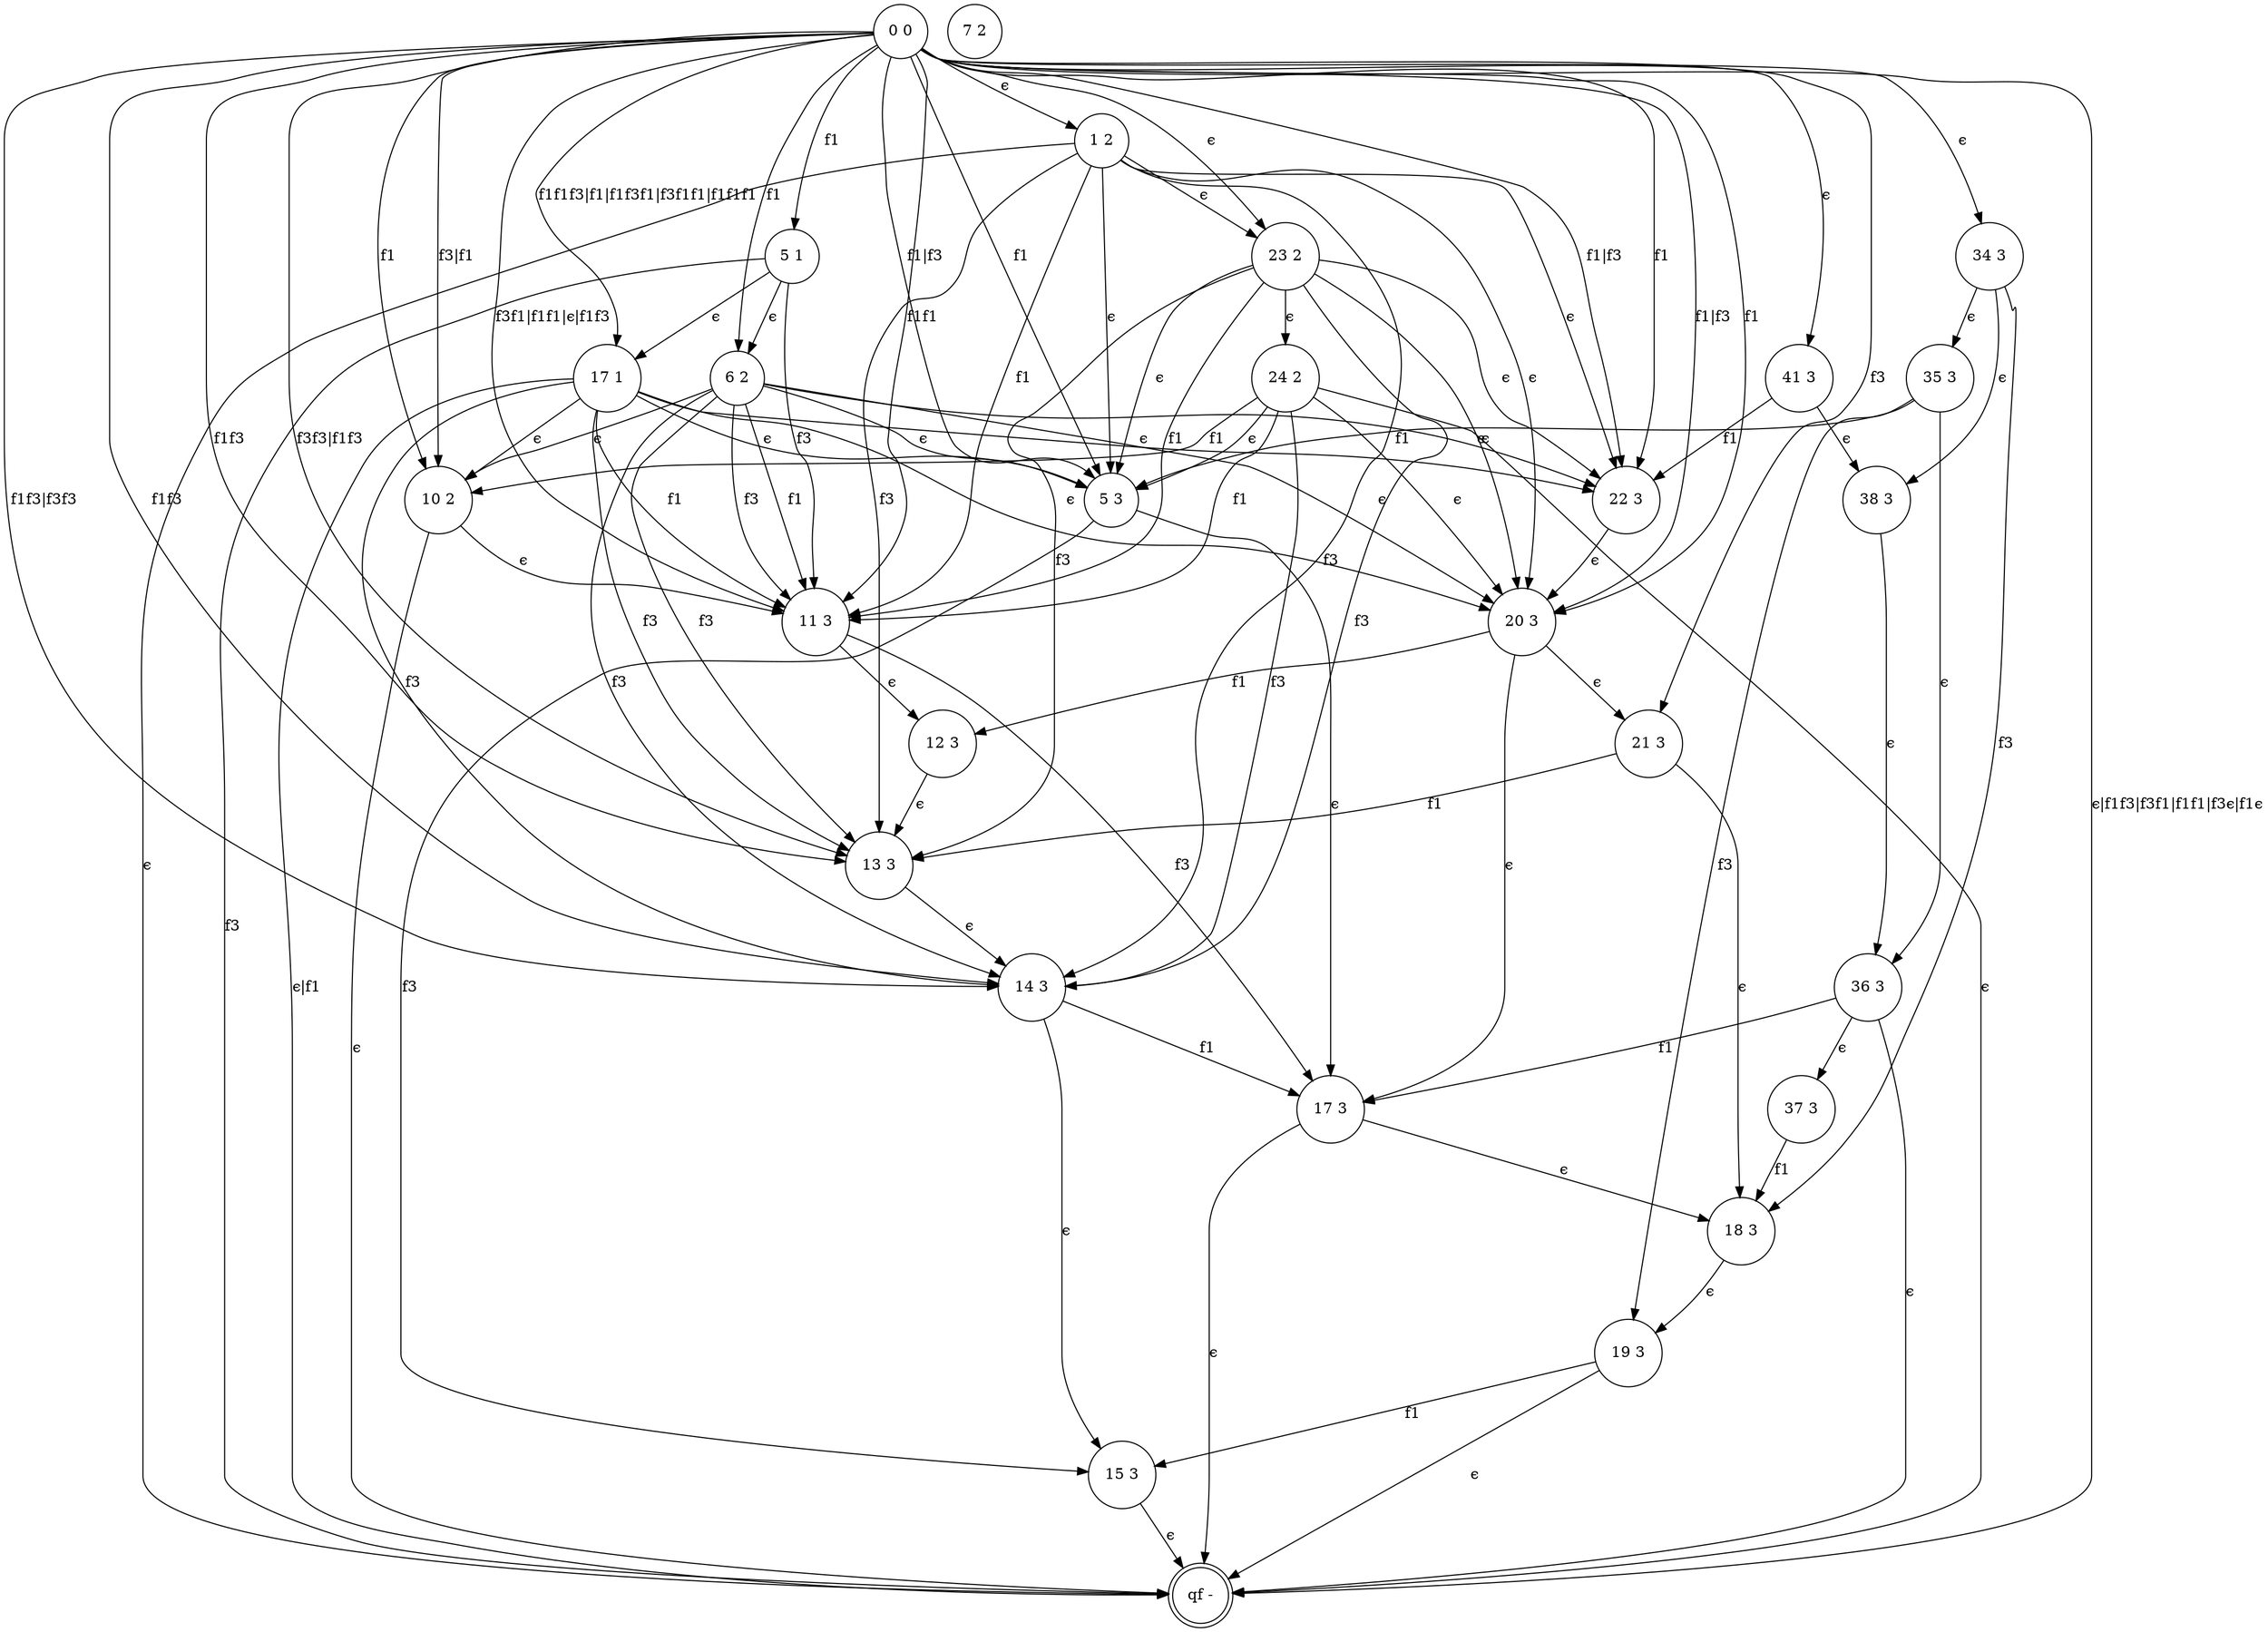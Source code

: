 digraph 66 {
	"11 3" [shape=circle]
	"12 3" [shape=circle]
	"13 3" [shape=circle]
	"14 3" [shape=circle]
	"15 3" [shape=circle]
	"17 3" [shape=circle]
	"18 3" [shape=circle]
	"19 3" [shape=circle]
	"1 2" [shape=circle]
	"5 3" [shape=circle]
	"20 3" [shape=circle]
	"21 3" [shape=circle]
	"22 3" [shape=circle]
	"23 2" [shape=circle]
	"24 2" [shape=circle]
	"10 2" [shape=circle]
	"11 3" [shape=circle]
	"6 2" [shape=circle]
	"11 3" [shape=circle]
	"34 3" [shape=circle]
	"35 3" [shape=circle]
	"36 3" [shape=circle]
	"37 3" [shape=circle]
	"38 3" [shape=circle]
	"41 3" [shape=circle]
	"5 1" [shape=circle]
	"6 2" [shape=circle]
	"17 1" [shape=circle]
	"7 2" [shape=circle]
	"11 3" [shape=circle]
	"qf -" [shape=doublecircle]
	"0 0" [shape=circle]
	"7 2" [shape=circle]
	"11 3" -> "12 3" [label="ϵ"]
	"12 3" -> "13 3" [label="ϵ"]
	"13 3" -> "14 3" [label="ϵ"]
	"14 3" -> "15 3" [label="ϵ"]
	"14 3" -> "17 3" [label=f1]
	"17 3" -> "18 3" [label="ϵ"]
	"18 3" -> "19 3" [label="ϵ"]
	"19 3" -> "15 3" [label=f1]
	"11 3" -> "17 3" [label=f3]
	"5 3" -> "17 3" [label="ϵ"]
	"5 3" -> "15 3" [label=f3]
	"20 3" -> "17 3" [label="ϵ"]
	"20 3" -> "12 3" [label=f1]
	"20 3" -> "21 3" [label="ϵ"]
	"21 3" -> "18 3" [label="ϵ"]
	"21 3" -> "13 3" [label=f1]
	"22 3" -> "20 3" [label="ϵ"]
	"1 2" -> "23 2" [label="ϵ"]
	"23 2" -> "24 2" [label="ϵ"]
	"24 2" -> "10 2" [label=f1]
	"10 2" -> "11 3" [label="ϵ"]
	"34 3" -> "35 3" [label="ϵ"]
	"35 3" -> "5 3" [label=f1]
	"35 3" -> "36 3" [label="ϵ"]
	"36 3" -> "17 3" [label=f1]
	"36 3" -> "37 3" [label="ϵ"]
	"37 3" -> "18 3" [label=f1]
	"35 3" -> "19 3" [label=f3]
	"34 3" -> "38 3" [label="ϵ"]
	"38 3" -> "36 3" [label="ϵ"]
	"34 3" -> "18 3" [label=f3]
	"41 3" -> "38 3" [label="ϵ"]
	"41 3" -> "22 3" [label=f1]
	"5 1" -> "6 2" [label="ϵ"]
	"5 1" -> "17 1" [label="ϵ"]
	"15 3" -> "qf -" [label="ϵ"]
	"17 3" -> "qf -" [label="ϵ"]
	"19 3" -> "qf -" [label="ϵ"]
	"1 2" -> "qf -" [label="ϵ"]
	"24 2" -> "qf -" [label="ϵ"]
	"10 2" -> "qf -" [label="ϵ"]
	"36 3" -> "qf -" [label="ϵ"]
	"0 0" -> "5 1" [label=f1]
	"0 0" -> "6 2" [label=f1]
	"0 0" -> "1 2" [label="ϵ"]
	"0 0" -> "34 3" [label="ϵ"]
	"0 0" -> "41 3" [label="ϵ"]
	"0 0" -> "21 3" [label=f3]
	"0 0" -> "23 2" [label="ϵ"]
	"0 0" -> "17 1" [label="f1f1f3|f1|f1f3f1|f3f1f1|f1f1f1"]
	"24 2" -> "5 3" [label="ϵ"]
	"24 2" -> "11 3" [label=f1]
	"24 2" -> "20 3" [label="ϵ"]
	"24 2" -> "14 3" [label=f3]
	"23 2" -> "22 3" [label="ϵ"]
	"23 2" -> "13 3" [label=f3]
	"23 2" -> "5 3" [label="ϵ"]
	"23 2" -> "11 3" [label=f1]
	"23 2" -> "20 3" [label="ϵ"]
	"23 2" -> "14 3" [label=f3]
	"6 2" -> "11 3" [label=f3]
	"5 1" -> "qf -" [label=f3]
	"5 1" -> "11 3" [label=f3]
	"0 0" -> "10 2" [label="f3|f1"]
	"17 1" -> "22 3" [label="ϵ"]
	"17 1" -> "13 3" [label=f3]
	"17 1" -> "5 3" [label="ϵ"]
	"17 1" -> "11 3" [label=f1]
	"17 1" -> "20 3" [label="ϵ"]
	"17 1" -> "14 3" [label=f3]
	"17 1" -> "10 2" [label="ϵ"]
	"17 1" -> "qf -" [label="ϵ|f1"]
	"1 2" -> "22 3" [label="ϵ"]
	"1 2" -> "13 3" [label=f3]
	"1 2" -> "5 3" [label="ϵ"]
	"1 2" -> "11 3" [label=f1]
	"1 2" -> "20 3" [label="ϵ"]
	"1 2" -> "14 3" [label=f3]
	"0 0" -> "qf -" [label="ϵ|f1f3|f3f1|f1f1|f3ϵ|f1ϵ"]
	"0 0" -> "22 3" [label="f1|f3"]
	"0 0" -> "13 3" [label="f3f3|f1f3"]
	"0 0" -> "11 3" [label="f3f1|f1f1|ϵ|f1f3"]
	"0 0" -> "5 3" [label="f1|f3"]
	"0 0" -> "14 3" [label="f1f3|f3f3"]
	"0 0" -> "20 3" [label="f1|f3"]
	"6 2" -> "22 3" [label="ϵ"]
	"6 2" -> "13 3" [label=f3]
	"6 2" -> "5 3" [label="ϵ"]
	"6 2" -> "11 3" [label=f1]
	"6 2" -> "20 3" [label="ϵ"]
	"6 2" -> "14 3" [label=f3]
	"6 2" -> "10 2" [label="ϵ"]
	"0 0" -> "22 3" [label=f1]
	"0 0" -> "13 3" [label=f1f3]
	"0 0" -> "5 3" [label=f1]
	"0 0" -> "11 3" [label=f1f1]
	"0 0" -> "20 3" [label=f1]
	"0 0" -> "14 3" [label=f1f3]
	"0 0" -> "10 2" [label=f1]
}
